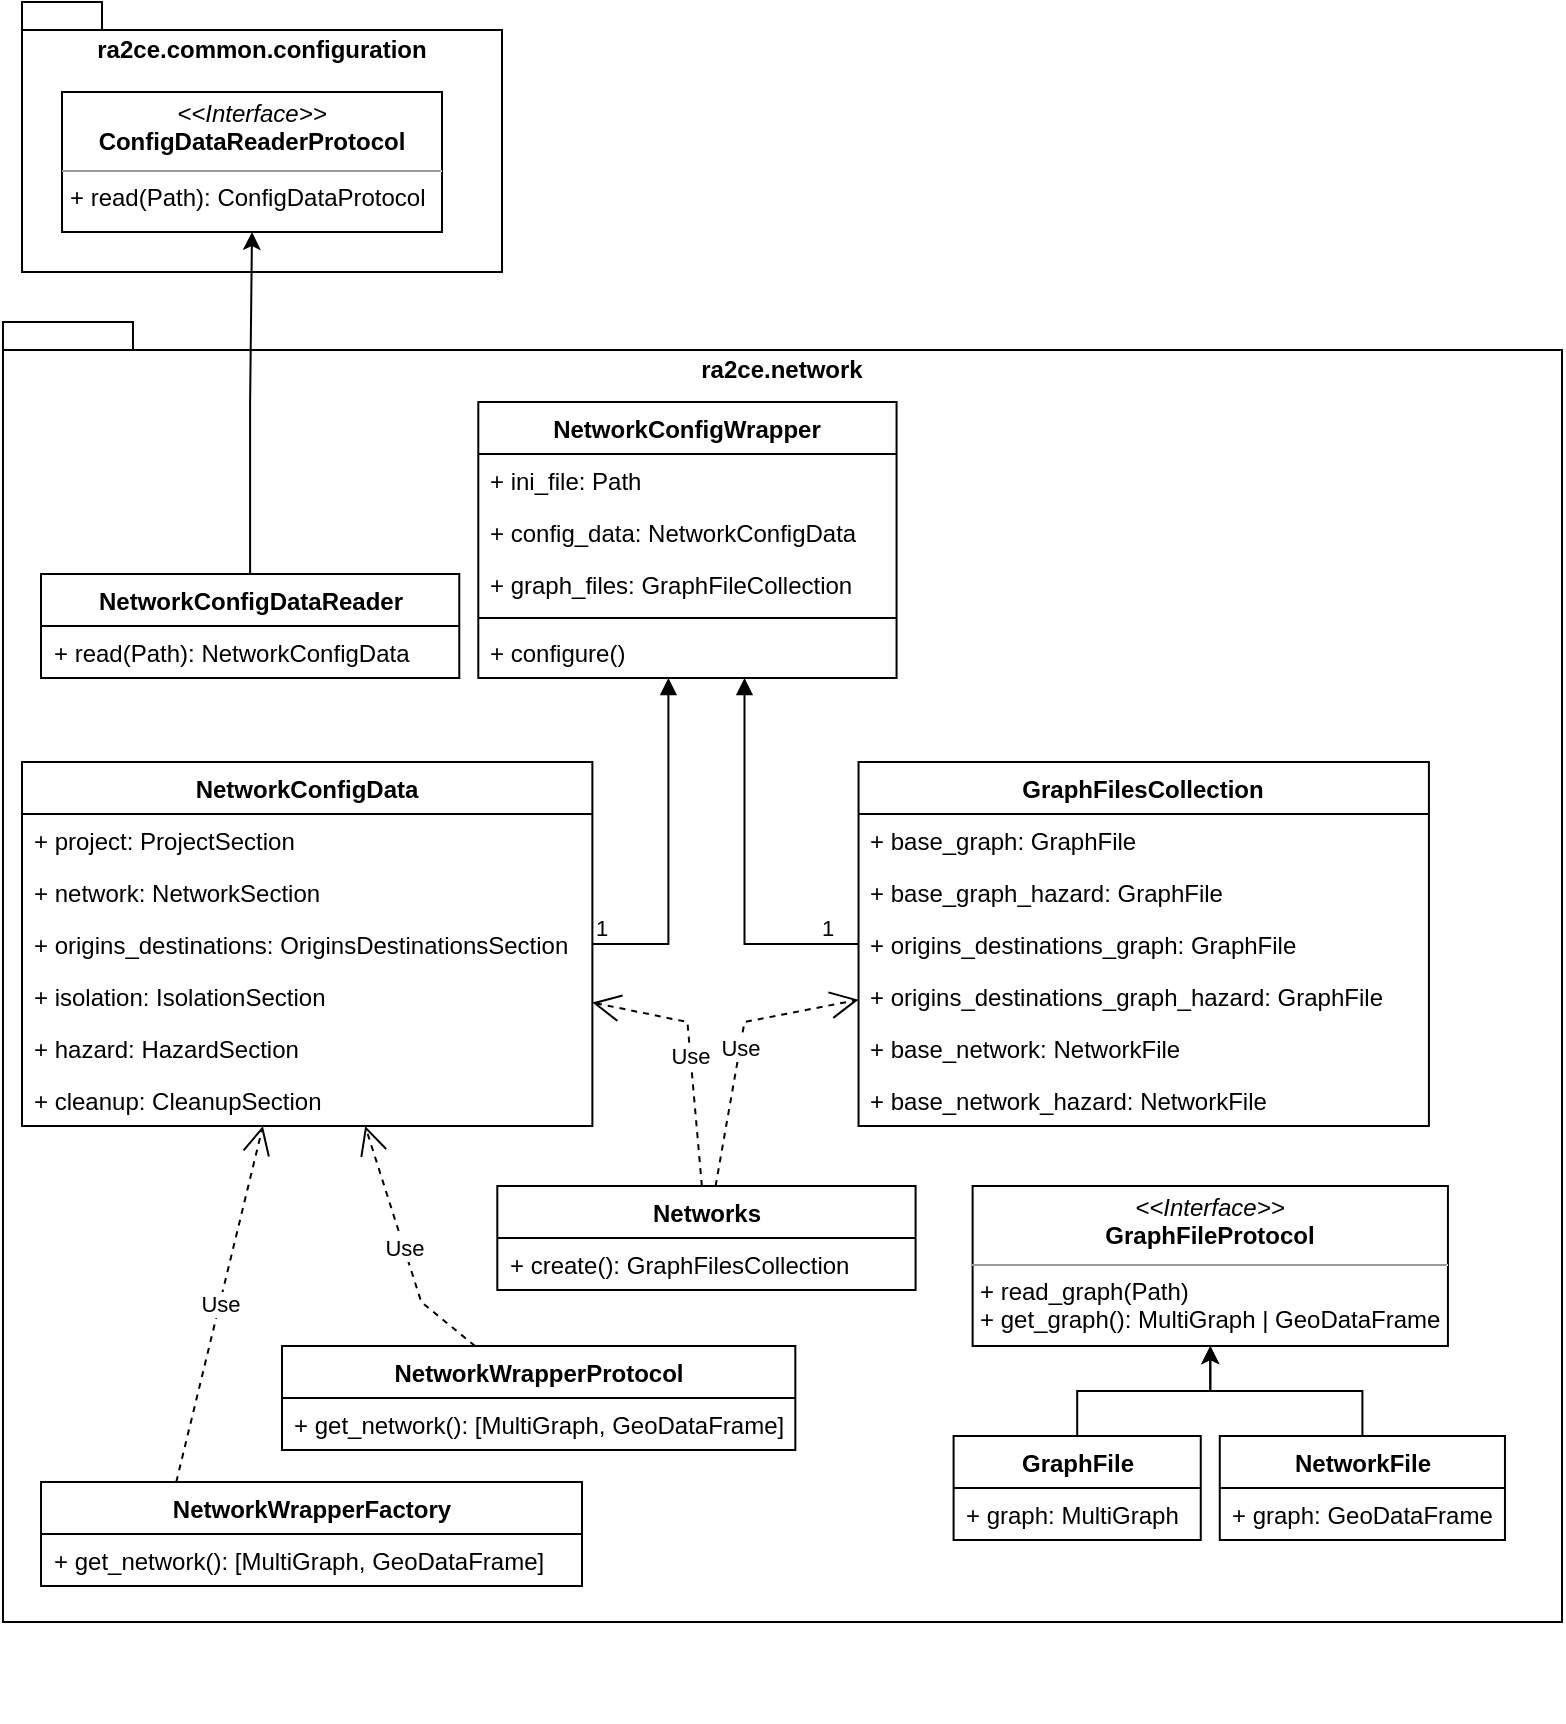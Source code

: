 <mxfile version="23.1.5" type="device">
  <diagram id="_SzPEkcs4c-AnB0c7pbD" name="network">
    <mxGraphModel dx="1434" dy="844" grid="1" gridSize="10" guides="1" tooltips="1" connect="1" arrows="1" fold="1" page="1" pageScale="1" pageWidth="850" pageHeight="1100" math="0" shadow="0">
      <root>
        <mxCell id="0" />
        <mxCell id="1" parent="0" />
        <mxCell id="XGUd7avNZhf5QIV7N5Gn-70" value="" style="group" parent="1" vertex="1" connectable="0">
          <mxGeometry x="30" y="330" width="770" height="660" as="geometry" />
        </mxCell>
        <mxCell id="XGUd7avNZhf5QIV7N5Gn-69" value="ra2ce.network" style="shape=folder;fontStyle=1;spacingTop=10;tabWidth=40;tabHeight=14;tabPosition=left;html=1;whiteSpace=wrap;verticalAlign=top;align=center;" parent="XGUd7avNZhf5QIV7N5Gn-70" vertex="1">
          <mxGeometry x="-9.51" y="-40" width="779.51" height="650" as="geometry" />
        </mxCell>
        <mxCell id="XGUd7avNZhf5QIV7N5Gn-1" value="Networks" style="swimlane;fontStyle=1;align=center;verticalAlign=top;childLayout=stackLayout;horizontal=1;startSize=26;horizontalStack=0;resizeParent=1;resizeParentMax=0;resizeLast=0;collapsible=1;marginBottom=0;whiteSpace=wrap;html=1;" parent="XGUd7avNZhf5QIV7N5Gn-70" vertex="1">
          <mxGeometry x="237.654" y="392" width="209.136" height="52" as="geometry" />
        </mxCell>
        <mxCell id="XGUd7avNZhf5QIV7N5Gn-4" value="+ create(): GraphFilesCollection" style="text;strokeColor=none;fillColor=none;align=left;verticalAlign=top;spacingLeft=4;spacingRight=4;overflow=hidden;rotatable=0;points=[[0,0.5],[1,0.5]];portConstraint=eastwest;whiteSpace=wrap;html=1;" parent="XGUd7avNZhf5QIV7N5Gn-1" vertex="1">
          <mxGeometry y="26" width="209.136" height="26" as="geometry" />
        </mxCell>
        <mxCell id="XGUd7avNZhf5QIV7N5Gn-5" value="NetworkConfigWrapper" style="swimlane;fontStyle=1;align=center;verticalAlign=top;childLayout=stackLayout;horizontal=1;startSize=26;horizontalStack=0;resizeParent=1;resizeParentMax=0;resizeLast=0;collapsible=1;marginBottom=0;whiteSpace=wrap;html=1;" parent="XGUd7avNZhf5QIV7N5Gn-70" vertex="1">
          <mxGeometry x="228.148" width="209.136" height="138" as="geometry" />
        </mxCell>
        <mxCell id="XGUd7avNZhf5QIV7N5Gn-6" value="+ ini_file: Path" style="text;strokeColor=none;fillColor=none;align=left;verticalAlign=top;spacingLeft=4;spacingRight=4;overflow=hidden;rotatable=0;points=[[0,0.5],[1,0.5]];portConstraint=eastwest;whiteSpace=wrap;html=1;" parent="XGUd7avNZhf5QIV7N5Gn-5" vertex="1">
          <mxGeometry y="26" width="209.136" height="26" as="geometry" />
        </mxCell>
        <mxCell id="XGUd7avNZhf5QIV7N5Gn-9" value="+ config_data: NetworkConfigData" style="text;strokeColor=none;fillColor=none;align=left;verticalAlign=top;spacingLeft=4;spacingRight=4;overflow=hidden;rotatable=0;points=[[0,0.5],[1,0.5]];portConstraint=eastwest;whiteSpace=wrap;html=1;" parent="XGUd7avNZhf5QIV7N5Gn-5" vertex="1">
          <mxGeometry y="52" width="209.136" height="26" as="geometry" />
        </mxCell>
        <mxCell id="XGUd7avNZhf5QIV7N5Gn-10" value="+ graph_files: GraphFileCollection" style="text;strokeColor=none;fillColor=none;align=left;verticalAlign=top;spacingLeft=4;spacingRight=4;overflow=hidden;rotatable=0;points=[[0,0.5],[1,0.5]];portConstraint=eastwest;whiteSpace=wrap;html=1;" parent="XGUd7avNZhf5QIV7N5Gn-5" vertex="1">
          <mxGeometry y="78" width="209.136" height="26" as="geometry" />
        </mxCell>
        <mxCell id="XGUd7avNZhf5QIV7N5Gn-7" value="" style="line;strokeWidth=1;fillColor=none;align=left;verticalAlign=middle;spacingTop=-1;spacingLeft=3;spacingRight=3;rotatable=0;labelPosition=right;points=[];portConstraint=eastwest;strokeColor=inherit;" parent="XGUd7avNZhf5QIV7N5Gn-5" vertex="1">
          <mxGeometry y="104" width="209.136" height="8" as="geometry" />
        </mxCell>
        <mxCell id="XGUd7avNZhf5QIV7N5Gn-8" value="+ configure()" style="text;strokeColor=none;fillColor=none;align=left;verticalAlign=top;spacingLeft=4;spacingRight=4;overflow=hidden;rotatable=0;points=[[0,0.5],[1,0.5]];portConstraint=eastwest;whiteSpace=wrap;html=1;" parent="XGUd7avNZhf5QIV7N5Gn-5" vertex="1">
          <mxGeometry y="112" width="209.136" height="26" as="geometry" />
        </mxCell>
        <mxCell id="XGUd7avNZhf5QIV7N5Gn-11" value="NetworkWrapperProtocol" style="swimlane;fontStyle=1;align=center;verticalAlign=top;childLayout=stackLayout;horizontal=1;startSize=26;horizontalStack=0;resizeParent=1;resizeParentMax=0;resizeLast=0;collapsible=1;marginBottom=0;whiteSpace=wrap;html=1;" parent="XGUd7avNZhf5QIV7N5Gn-70" vertex="1">
          <mxGeometry x="129.997" y="472" width="256.667" height="52" as="geometry" />
        </mxCell>
        <mxCell id="XGUd7avNZhf5QIV7N5Gn-14" value="+ get_network(): [MultiGraph, GeoDataFrame]" style="text;strokeColor=none;fillColor=none;align=left;verticalAlign=top;spacingLeft=4;spacingRight=4;overflow=hidden;rotatable=0;points=[[0,0.5],[1,0.5]];portConstraint=eastwest;whiteSpace=wrap;html=1;" parent="XGUd7avNZhf5QIV7N5Gn-11" vertex="1">
          <mxGeometry y="26" width="256.667" height="26" as="geometry" />
        </mxCell>
        <mxCell id="XGUd7avNZhf5QIV7N5Gn-15" value="NetworkConfigDataReader" style="swimlane;fontStyle=1;align=center;verticalAlign=top;childLayout=stackLayout;horizontal=1;startSize=26;horizontalStack=0;resizeParent=1;resizeParentMax=0;resizeLast=0;collapsible=1;marginBottom=0;whiteSpace=wrap;html=1;" parent="XGUd7avNZhf5QIV7N5Gn-70" vertex="1">
          <mxGeometry x="9.506" y="86" width="209.136" height="52" as="geometry" />
        </mxCell>
        <mxCell id="XGUd7avNZhf5QIV7N5Gn-18" value="+ read(Path): NetworkConfigData" style="text;strokeColor=none;fillColor=none;align=left;verticalAlign=top;spacingLeft=4;spacingRight=4;overflow=hidden;rotatable=0;points=[[0,0.5],[1,0.5]];portConstraint=eastwest;whiteSpace=wrap;html=1;" parent="XGUd7avNZhf5QIV7N5Gn-15" vertex="1">
          <mxGeometry y="26" width="209.136" height="26" as="geometry" />
        </mxCell>
        <mxCell id="XGUd7avNZhf5QIV7N5Gn-19" value="NetworkConfigData" style="swimlane;fontStyle=1;align=center;verticalAlign=top;childLayout=stackLayout;horizontal=1;startSize=26;horizontalStack=0;resizeParent=1;resizeParentMax=0;resizeLast=0;collapsible=1;marginBottom=0;whiteSpace=wrap;html=1;" parent="XGUd7avNZhf5QIV7N5Gn-70" vertex="1">
          <mxGeometry y="180" width="285.185" height="182" as="geometry" />
        </mxCell>
        <mxCell id="XGUd7avNZhf5QIV7N5Gn-22" value="+ project: ProjectSection" style="text;strokeColor=none;fillColor=none;align=left;verticalAlign=top;spacingLeft=4;spacingRight=4;overflow=hidden;rotatable=0;points=[[0,0.5],[1,0.5]];portConstraint=eastwest;whiteSpace=wrap;html=1;" parent="XGUd7avNZhf5QIV7N5Gn-19" vertex="1">
          <mxGeometry y="26" width="285.185" height="26" as="geometry" />
        </mxCell>
        <mxCell id="XGUd7avNZhf5QIV7N5Gn-23" value="+ network: NetworkSection" style="text;strokeColor=none;fillColor=none;align=left;verticalAlign=top;spacingLeft=4;spacingRight=4;overflow=hidden;rotatable=0;points=[[0,0.5],[1,0.5]];portConstraint=eastwest;whiteSpace=wrap;html=1;" parent="XGUd7avNZhf5QIV7N5Gn-19" vertex="1">
          <mxGeometry y="52" width="285.185" height="26" as="geometry" />
        </mxCell>
        <mxCell id="XGUd7avNZhf5QIV7N5Gn-21" value="+ origins_destinations: OriginsDestinationsSection" style="text;strokeColor=none;fillColor=none;align=left;verticalAlign=top;spacingLeft=4;spacingRight=4;overflow=hidden;rotatable=0;points=[[0,0.5],[1,0.5]];portConstraint=eastwest;whiteSpace=wrap;html=1;" parent="XGUd7avNZhf5QIV7N5Gn-19" vertex="1">
          <mxGeometry y="78" width="285.185" height="26" as="geometry" />
        </mxCell>
        <mxCell id="XGUd7avNZhf5QIV7N5Gn-25" value="+ isolation: IsolationSection" style="text;strokeColor=none;fillColor=none;align=left;verticalAlign=top;spacingLeft=4;spacingRight=4;overflow=hidden;rotatable=0;points=[[0,0.5],[1,0.5]];portConstraint=eastwest;whiteSpace=wrap;html=1;" parent="XGUd7avNZhf5QIV7N5Gn-19" vertex="1">
          <mxGeometry y="104" width="285.185" height="26" as="geometry" />
        </mxCell>
        <mxCell id="XGUd7avNZhf5QIV7N5Gn-20" value="+ hazard: HazardSection" style="text;strokeColor=none;fillColor=none;align=left;verticalAlign=top;spacingLeft=4;spacingRight=4;overflow=hidden;rotatable=0;points=[[0,0.5],[1,0.5]];portConstraint=eastwest;whiteSpace=wrap;html=1;" parent="XGUd7avNZhf5QIV7N5Gn-19" vertex="1">
          <mxGeometry y="130" width="285.185" height="26" as="geometry" />
        </mxCell>
        <mxCell id="XGUd7avNZhf5QIV7N5Gn-24" value="+ cleanup: CleanupSection" style="text;strokeColor=none;fillColor=none;align=left;verticalAlign=top;spacingLeft=4;spacingRight=4;overflow=hidden;rotatable=0;points=[[0,0.5],[1,0.5]];portConstraint=eastwest;whiteSpace=wrap;html=1;" parent="XGUd7avNZhf5QIV7N5Gn-19" vertex="1">
          <mxGeometry y="156" width="285.185" height="26" as="geometry" />
        </mxCell>
        <mxCell id="XGUd7avNZhf5QIV7N5Gn-29" value="GraphFilesCollection" style="swimlane;fontStyle=1;align=center;verticalAlign=top;childLayout=stackLayout;horizontal=1;startSize=26;horizontalStack=0;resizeParent=1;resizeParentMax=0;resizeLast=0;collapsible=1;marginBottom=0;whiteSpace=wrap;html=1;" parent="XGUd7avNZhf5QIV7N5Gn-70" vertex="1">
          <mxGeometry x="418.272" y="180" width="285.185" height="182" as="geometry" />
        </mxCell>
        <mxCell id="XGUd7avNZhf5QIV7N5Gn-30" value="+ base_graph: GraphFile" style="text;strokeColor=none;fillColor=none;align=left;verticalAlign=top;spacingLeft=4;spacingRight=4;overflow=hidden;rotatable=0;points=[[0,0.5],[1,0.5]];portConstraint=eastwest;whiteSpace=wrap;html=1;" parent="XGUd7avNZhf5QIV7N5Gn-29" vertex="1">
          <mxGeometry y="26" width="285.185" height="26" as="geometry" />
        </mxCell>
        <mxCell id="XGUd7avNZhf5QIV7N5Gn-31" value="+ base_graph_hazard: GraphFile" style="text;strokeColor=none;fillColor=none;align=left;verticalAlign=top;spacingLeft=4;spacingRight=4;overflow=hidden;rotatable=0;points=[[0,0.5],[1,0.5]];portConstraint=eastwest;whiteSpace=wrap;html=1;" parent="XGUd7avNZhf5QIV7N5Gn-29" vertex="1">
          <mxGeometry y="52" width="285.185" height="26" as="geometry" />
        </mxCell>
        <mxCell id="XGUd7avNZhf5QIV7N5Gn-32" value="+ origins_destinations_graph: GraphFile" style="text;strokeColor=none;fillColor=none;align=left;verticalAlign=top;spacingLeft=4;spacingRight=4;overflow=hidden;rotatable=0;points=[[0,0.5],[1,0.5]];portConstraint=eastwest;whiteSpace=wrap;html=1;" parent="XGUd7avNZhf5QIV7N5Gn-29" vertex="1">
          <mxGeometry y="78" width="285.185" height="26" as="geometry" />
        </mxCell>
        <mxCell id="XGUd7avNZhf5QIV7N5Gn-33" value="+ origins_destinations_graph_hazard: GraphFile" style="text;strokeColor=none;fillColor=none;align=left;verticalAlign=top;spacingLeft=4;spacingRight=4;overflow=hidden;rotatable=0;points=[[0,0.5],[1,0.5]];portConstraint=eastwest;whiteSpace=wrap;html=1;" parent="XGUd7avNZhf5QIV7N5Gn-29" vertex="1">
          <mxGeometry y="104" width="285.185" height="26" as="geometry" />
        </mxCell>
        <mxCell id="XGUd7avNZhf5QIV7N5Gn-34" value="+ base_network: NetworkFile" style="text;strokeColor=none;fillColor=none;align=left;verticalAlign=top;spacingLeft=4;spacingRight=4;overflow=hidden;rotatable=0;points=[[0,0.5],[1,0.5]];portConstraint=eastwest;whiteSpace=wrap;html=1;" parent="XGUd7avNZhf5QIV7N5Gn-29" vertex="1">
          <mxGeometry y="130" width="285.185" height="26" as="geometry" />
        </mxCell>
        <mxCell id="XGUd7avNZhf5QIV7N5Gn-35" value="+ base_network_hazard: NetworkFile" style="text;strokeColor=none;fillColor=none;align=left;verticalAlign=top;spacingLeft=4;spacingRight=4;overflow=hidden;rotatable=0;points=[[0,0.5],[1,0.5]];portConstraint=eastwest;whiteSpace=wrap;html=1;" parent="XGUd7avNZhf5QIV7N5Gn-29" vertex="1">
          <mxGeometry y="156" width="285.185" height="26" as="geometry" />
        </mxCell>
        <mxCell id="XGUd7avNZhf5QIV7N5Gn-48" value="Use" style="endArrow=open;endSize=12;dashed=1;html=1;rounded=0;" parent="XGUd7avNZhf5QIV7N5Gn-70" source="XGUd7avNZhf5QIV7N5Gn-11" target="XGUd7avNZhf5QIV7N5Gn-19" edge="1">
          <mxGeometry width="160" relative="1" as="geometry">
            <mxPoint x="66.543" y="122" as="sourcePoint" />
            <mxPoint x="66.543" y="190" as="targetPoint" />
            <Array as="points">
              <mxPoint x="199.63" y="450" />
            </Array>
          </mxGeometry>
        </mxCell>
        <mxCell id="XGUd7avNZhf5QIV7N5Gn-45" value="NetworkWrapperFactory" style="swimlane;fontStyle=1;align=center;verticalAlign=top;childLayout=stackLayout;horizontal=1;startSize=26;horizontalStack=0;resizeParent=1;resizeParentMax=0;resizeLast=0;collapsible=1;marginBottom=0;whiteSpace=wrap;html=1;" parent="XGUd7avNZhf5QIV7N5Gn-70" vertex="1">
          <mxGeometry x="9.51" y="540" width="270.49" height="52" as="geometry" />
        </mxCell>
        <mxCell id="XGUd7avNZhf5QIV7N5Gn-46" value="+ get_network(): [MultiGraph, GeoDataFrame]" style="text;strokeColor=none;fillColor=none;align=left;verticalAlign=top;spacingLeft=4;spacingRight=4;overflow=hidden;rotatable=0;points=[[0,0.5],[1,0.5]];portConstraint=eastwest;whiteSpace=wrap;html=1;" parent="XGUd7avNZhf5QIV7N5Gn-45" vertex="1">
          <mxGeometry y="26" width="270.49" height="26" as="geometry" />
        </mxCell>
        <mxCell id="XGUd7avNZhf5QIV7N5Gn-47" value="Use" style="endArrow=open;endSize=12;dashed=1;html=1;rounded=0;exitX=0.25;exitY=0;exitDx=0;exitDy=0;" parent="XGUd7avNZhf5QIV7N5Gn-70" source="XGUd7avNZhf5QIV7N5Gn-45" target="XGUd7avNZhf5QIV7N5Gn-19" edge="1">
          <mxGeometry width="160" relative="1" as="geometry">
            <mxPoint x="247.16" y="320" as="sourcePoint" />
            <mxPoint x="399.259" y="320" as="targetPoint" />
          </mxGeometry>
        </mxCell>
        <mxCell id="XGUd7avNZhf5QIV7N5Gn-57" value="Use" style="endArrow=open;endSize=12;dashed=1;html=1;rounded=0;" parent="XGUd7avNZhf5QIV7N5Gn-70" source="XGUd7avNZhf5QIV7N5Gn-1" target="XGUd7avNZhf5QIV7N5Gn-19" edge="1">
          <mxGeometry width="160" relative="1" as="geometry">
            <mxPoint x="107.42" y="12" as="sourcePoint" />
            <mxPoint x="92.21" y="189" as="targetPoint" />
            <Array as="points">
              <mxPoint x="332.716" y="310" />
            </Array>
          </mxGeometry>
        </mxCell>
        <mxCell id="XGUd7avNZhf5QIV7N5Gn-58" value="Use" style="endArrow=open;endSize=12;dashed=1;html=1;rounded=0;" parent="XGUd7avNZhf5QIV7N5Gn-70" source="XGUd7avNZhf5QIV7N5Gn-1" target="XGUd7avNZhf5QIV7N5Gn-29" edge="1">
          <mxGeometry width="160" relative="1" as="geometry">
            <mxPoint x="525.691" y="92" as="sourcePoint" />
            <mxPoint x="209.136" y="222" as="targetPoint" />
            <Array as="points">
              <mxPoint x="361.235" y="310" />
            </Array>
          </mxGeometry>
        </mxCell>
        <mxCell id="XGUd7avNZhf5QIV7N5Gn-59" value="" style="endArrow=block;endFill=1;html=1;edgeStyle=orthogonalEdgeStyle;align=left;verticalAlign=top;rounded=0;" parent="XGUd7avNZhf5QIV7N5Gn-70" source="XGUd7avNZhf5QIV7N5Gn-29" target="XGUd7avNZhf5QIV7N5Gn-5" edge="1">
          <mxGeometry x="-1" relative="1" as="geometry">
            <mxPoint x="465.802" y="320" as="sourcePoint" />
            <mxPoint x="617.901" y="320" as="targetPoint" />
            <Array as="points">
              <mxPoint x="361.235" y="271" />
            </Array>
          </mxGeometry>
        </mxCell>
        <mxCell id="XGUd7avNZhf5QIV7N5Gn-60" value="1" style="edgeLabel;resizable=0;html=1;align=left;verticalAlign=bottom;" parent="XGUd7avNZhf5QIV7N5Gn-59" connectable="0" vertex="1">
          <mxGeometry x="-1" relative="1" as="geometry">
            <mxPoint x="-20" as="offset" />
          </mxGeometry>
        </mxCell>
        <mxCell id="XGUd7avNZhf5QIV7N5Gn-61" value="" style="endArrow=block;endFill=1;html=1;edgeStyle=orthogonalEdgeStyle;align=left;verticalAlign=top;rounded=0;exitX=1;exitY=0.5;exitDx=0;exitDy=0;" parent="XGUd7avNZhf5QIV7N5Gn-70" source="XGUd7avNZhf5QIV7N5Gn-21" target="XGUd7avNZhf5QIV7N5Gn-5" edge="1">
          <mxGeometry x="-1" relative="1" as="geometry">
            <mxPoint x="465.802" y="281" as="sourcePoint" />
            <mxPoint x="323.21" y="310" as="targetPoint" />
            <Array as="points">
              <mxPoint x="323.21" y="271" />
            </Array>
          </mxGeometry>
        </mxCell>
        <mxCell id="XGUd7avNZhf5QIV7N5Gn-62" value="1" style="edgeLabel;resizable=0;html=1;align=left;verticalAlign=bottom;" parent="XGUd7avNZhf5QIV7N5Gn-61" connectable="0" vertex="1">
          <mxGeometry x="-1" relative="1" as="geometry" />
        </mxCell>
        <mxCell id="XGUd7avNZhf5QIV7N5Gn-67" value="&lt;p style=&quot;margin:0px;margin-top:4px;text-align:center;&quot;&gt;&lt;i&gt;&amp;lt;&amp;lt;Interface&amp;gt;&amp;gt;&lt;/i&gt;&lt;br&gt;&lt;b&gt;GraphFileProtocol&lt;/b&gt;&lt;/p&gt;&lt;hr size=&quot;1&quot;&gt;&lt;p style=&quot;margin:0px;margin-left:4px;&quot;&gt;+ read_graph(Path)&lt;br&gt;&lt;/p&gt;&lt;p style=&quot;margin:0px;margin-left:4px;&quot;&gt;+ get_graph(): MultiGraph | GeoDataFrame&lt;br&gt;&lt;/p&gt;" style="verticalAlign=top;align=left;overflow=fill;html=1;whiteSpace=wrap;" parent="XGUd7avNZhf5QIV7N5Gn-70" vertex="1">
          <mxGeometry x="475.309" y="392" width="237.654" height="80" as="geometry" />
        </mxCell>
        <mxCell id="XGUd7avNZhf5QIV7N5Gn-36" value="GraphFile" style="swimlane;fontStyle=1;align=center;verticalAlign=top;childLayout=stackLayout;horizontal=1;startSize=26;horizontalStack=0;resizeParent=1;resizeParentMax=0;resizeLast=0;collapsible=1;marginBottom=0;whiteSpace=wrap;html=1;" parent="XGUd7avNZhf5QIV7N5Gn-70" vertex="1">
          <mxGeometry x="465.802" y="517" width="123.58" height="52" as="geometry" />
        </mxCell>
        <mxCell id="XGUd7avNZhf5QIV7N5Gn-37" value="+ graph: MultiGraph" style="text;strokeColor=none;fillColor=none;align=left;verticalAlign=top;spacingLeft=4;spacingRight=4;overflow=hidden;rotatable=0;points=[[0,0.5],[1,0.5]];portConstraint=eastwest;whiteSpace=wrap;html=1;" parent="XGUd7avNZhf5QIV7N5Gn-36" vertex="1">
          <mxGeometry y="26" width="123.58" height="26" as="geometry" />
        </mxCell>
        <mxCell id="XGUd7avNZhf5QIV7N5Gn-38" value="NetworkFile" style="swimlane;fontStyle=1;align=center;verticalAlign=top;childLayout=stackLayout;horizontal=1;startSize=26;horizontalStack=0;resizeParent=1;resizeParentMax=0;resizeLast=0;collapsible=1;marginBottom=0;whiteSpace=wrap;html=1;" parent="XGUd7avNZhf5QIV7N5Gn-70" vertex="1">
          <mxGeometry x="598.889" y="517" width="142.593" height="52" as="geometry" />
        </mxCell>
        <mxCell id="XGUd7avNZhf5QIV7N5Gn-39" value="+ graph: GeoDataFrame" style="text;strokeColor=none;fillColor=none;align=left;verticalAlign=top;spacingLeft=4;spacingRight=4;overflow=hidden;rotatable=0;points=[[0,0.5],[1,0.5]];portConstraint=eastwest;whiteSpace=wrap;html=1;" parent="XGUd7avNZhf5QIV7N5Gn-38" vertex="1">
          <mxGeometry y="26" width="142.593" height="26" as="geometry" />
        </mxCell>
        <mxCell id="XGUd7avNZhf5QIV7N5Gn-43" style="edgeStyle=orthogonalEdgeStyle;rounded=0;orthogonalLoop=1;jettySize=auto;html=1;" parent="XGUd7avNZhf5QIV7N5Gn-70" source="XGUd7avNZhf5QIV7N5Gn-36" target="XGUd7avNZhf5QIV7N5Gn-67" edge="1">
          <mxGeometry relative="1" as="geometry">
            <mxPoint x="518.086" y="517" as="sourcePoint" />
            <mxPoint x="603.642" y="475" as="targetPoint" />
            <Array as="points" />
          </mxGeometry>
        </mxCell>
        <mxCell id="XGUd7avNZhf5QIV7N5Gn-44" style="edgeStyle=orthogonalEdgeStyle;rounded=0;orthogonalLoop=1;jettySize=auto;html=1;" parent="XGUd7avNZhf5QIV7N5Gn-70" source="XGUd7avNZhf5QIV7N5Gn-38" target="XGUd7avNZhf5QIV7N5Gn-67" edge="1">
          <mxGeometry relative="1" as="geometry">
            <mxPoint x="603.642" y="475" as="targetPoint" />
          </mxGeometry>
        </mxCell>
        <mxCell id="vteDJC2uOTYHl0jw8V7i-2" value="" style="group" vertex="1" connectable="0" parent="1">
          <mxGeometry x="30" y="130" width="240" height="135" as="geometry" />
        </mxCell>
        <mxCell id="vteDJC2uOTYHl0jw8V7i-1" value="ra2ce.common.configuration" style="shape=folder;fontStyle=1;spacingTop=10;tabWidth=40;tabHeight=14;tabPosition=left;html=1;whiteSpace=wrap;verticalAlign=top;" vertex="1" parent="vteDJC2uOTYHl0jw8V7i-2">
          <mxGeometry width="240" height="135" as="geometry" />
        </mxCell>
        <mxCell id="XGUd7avNZhf5QIV7N5Gn-66" value="&lt;p style=&quot;margin:0px;margin-top:4px;text-align:center;&quot;&gt;&lt;i&gt;&amp;lt;&amp;lt;Interface&amp;gt;&amp;gt;&lt;/i&gt;&lt;br&gt;&lt;b&gt;ConfigDataReaderProtocol&lt;/b&gt;&lt;/p&gt;&lt;hr size=&quot;1&quot;&gt;&lt;p style=&quot;margin:0px;margin-left:4px;&quot;&gt;+ read(Path): ConfigDataProtocol&lt;br&gt;&lt;/p&gt;" style="verticalAlign=top;align=left;overflow=fill;html=1;whiteSpace=wrap;" parent="vteDJC2uOTYHl0jw8V7i-2" vertex="1">
          <mxGeometry x="20" y="45" width="190" height="70" as="geometry" />
        </mxCell>
        <mxCell id="XGUd7avNZhf5QIV7N5Gn-65" value="" style="edgeStyle=orthogonalEdgeStyle;rounded=0;orthogonalLoop=1;jettySize=auto;html=1;" parent="1" source="XGUd7avNZhf5QIV7N5Gn-15" target="XGUd7avNZhf5QIV7N5Gn-66" edge="1">
          <mxGeometry relative="1" as="geometry" />
        </mxCell>
      </root>
    </mxGraphModel>
  </diagram>
</mxfile>
